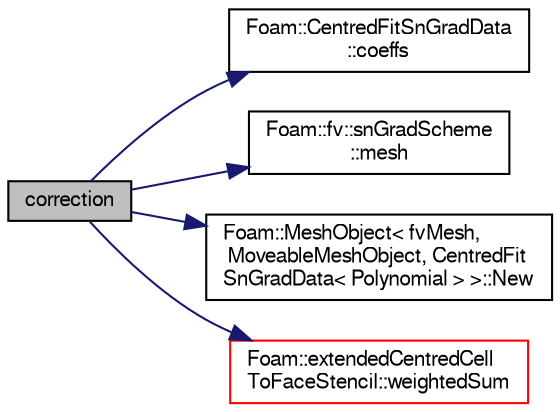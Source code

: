 digraph "correction"
{
  bgcolor="transparent";
  edge [fontname="FreeSans",fontsize="10",labelfontname="FreeSans",labelfontsize="10"];
  node [fontname="FreeSans",fontsize="10",shape=record];
  rankdir="LR";
  Node1 [label="correction",height=0.2,width=0.4,color="black", fillcolor="grey75", style="filled" fontcolor="black"];
  Node1 -> Node2 [color="midnightblue",fontsize="10",style="solid",fontname="FreeSans"];
  Node2 [label="Foam::CentredFitSnGradData\l::coeffs",height=0.2,width=0.4,color="black",URL="$a00245.html#af39be805677ef923cd8a06bfc39211f3",tooltip="Return reference to fit coefficients. "];
  Node1 -> Node3 [color="midnightblue",fontsize="10",style="solid",fontname="FreeSans"];
  Node3 [label="Foam::fv::snGradScheme\l::mesh",height=0.2,width=0.4,color="black",URL="$a02294.html#a9687e6999ad5ae21072ec74623f049ff",tooltip="Return mesh reference. "];
  Node1 -> Node4 [color="midnightblue",fontsize="10",style="solid",fontname="FreeSans"];
  Node4 [label="Foam::MeshObject\< fvMesh,\l MoveableMeshObject, CentredFit\lSnGradData\< Polynomial \> \>::New",height=0.2,width=0.4,color="black",URL="$a01425.html#ab61cc2091ec1fd7e08e8948e84235a05"];
  Node1 -> Node5 [color="midnightblue",fontsize="10",style="solid",fontname="FreeSans"];
  Node5 [label="Foam::extendedCentredCell\lToFaceStencil::weightedSum",height=0.2,width=0.4,color="red",URL="$a00676.html#aeed0aa8924577831f8b807392e281de0",tooltip="Sum vol field contributions to create face values. "];
}
